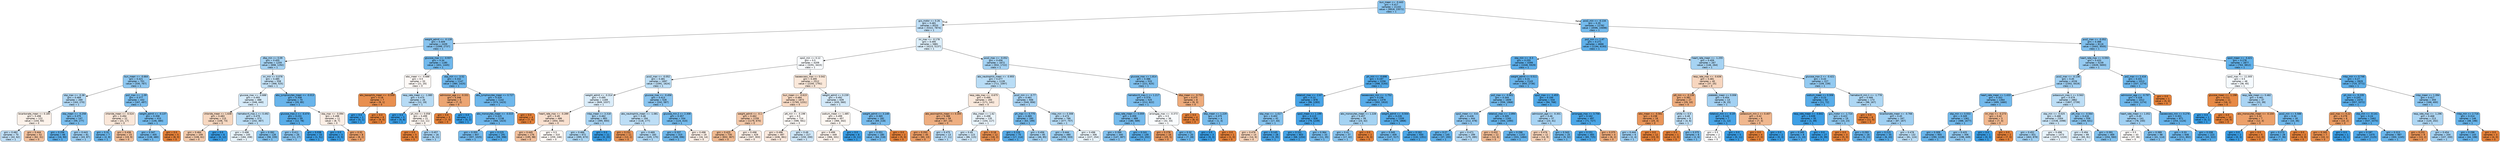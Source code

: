 digraph Tree {
node [shape=box, style="filled, rounded", color="black", fontname="helvetica"] ;
edge [fontname="helvetica"] ;
0 [label="bun_mean <= -0.443\ngini = 0.417\nsamples = 21102\nvalue = [9918, 23572]\nclass = 1", fillcolor="#8cc6f0"] ;
1 [label="gcs_motor <= 0.26\ngini = 0.481\nsamples = 8320\nvalue = [5322, 7874]\nclass = 1", fillcolor="#bfdff7"] ;
0 -> 1 [labeldistance=2.5, labelangle=45, headlabel="True"] ;
2 [label="weight_admit <= -0.128\ngini = 0.409\nsamples = 2439\nvalue = [1099, 2737]\nclass = 1", fillcolor="#89c4ef"] ;
1 -> 2 ;
3 [label="dbp_min <= 0.09\ngini = 0.455\nsamples = 1259\nvalue = [698, 1292]\nclass = 1", fillcolor="#a4d2f3"] ;
2 -> 3 ;
4 [label="bun_mean <= -0.664\ngini = 0.421\nsamples = 701\nvalue = [330, 767]\nclass = 1", fillcolor="#8ec7f0"] ;
3 -> 4 ;
5 [label="sbp_max <= -0.38\ngini = 0.469\nsamples = 269\nvalue = [163, 270]\nclass = 1", fillcolor="#b1d8f5"] ;
4 -> 5 ;
6 [label="bicarbonate_mean <= 0.185\ngini = 0.498\nsamples = 122\nvalue = [104, 93]\nclass = 0", fillcolor="#fcf2ea"] ;
5 -> 6 ;
7 [label="gini = 0.482\nsamples = 70\nvalue = [42, 62]\nclass = 1", fillcolor="#bfdff7"] ;
6 -> 7 ;
8 [label="gini = 0.444\nsamples = 52\nvalue = [62, 31]\nclass = 0", fillcolor="#f2c09c"] ;
6 -> 8 ;
9 [label="sbp_mean <= -0.258\ngini = 0.375\nsamples = 147\nvalue = [59, 177]\nclass = 1", fillcolor="#7bbeee"] ;
5 -> 9 ;
10 [label="gini = 0.256\nsamples = 66\nvalue = [16, 90]\nclass = 1", fillcolor="#5caeea"] ;
9 -> 10 ;
11 [label="gini = 0.443\nsamples = 81\nvalue = [43, 87]\nclass = 1", fillcolor="#9bcdf2"] ;
9 -> 11 ;
12 [label="po2_max <= -1.09\ngini = 0.377\nsamples = 432\nvalue = [167, 497]\nclass = 1", fillcolor="#7cbeee"] ;
4 -> 12 ;
13 [label="chloride_mean <= -0.524\ngini = 0.494\nsamples = 22\nvalue = [21, 17]\nclass = 0", fillcolor="#fae7d9"] ;
12 -> 13 ;
14 [label="gini = 0.32\nsamples = 7\nvalue = [2, 8]\nclass = 1", fillcolor="#6ab6ec"] ;
13 -> 14 ;
15 [label="gini = 0.436\nsamples = 15\nvalue = [19, 9]\nclass = 0", fillcolor="#f1bd97"] ;
13 -> 15 ;
16 [label="weight_admit <= -0.137\ngini = 0.358\nsamples = 410\nvalue = [146, 480]\nclass = 1", fillcolor="#75bbed"] ;
12 -> 16 ;
17 [label="gini = 0.347\nsamples = 405\nvalue = [138, 480]\nclass = 1", fillcolor="#72b9ec"] ;
16 -> 17 ;
18 [label="gini = 0.0\nsamples = 5\nvalue = [8, 0]\nclass = 0", fillcolor="#e58139"] ;
16 -> 18 ;
19 [label="inr_min <= 0.078\ngini = 0.485\nsamples = 558\nvalue = [368, 525]\nclass = 1", fillcolor="#c4e2f7"] ;
3 -> 19 ;
20 [label="glucose_max <= -0.688\ngini = 0.493\nsamples = 488\nvalue = [348, 440]\nclass = 1", fillcolor="#d6ebfa"] ;
19 -> 20 ;
21 [label="chloride_mean <= 1.638\ngini = 0.483\nsamples = 115\nvalue = [106, 73]\nclass = 0", fillcolor="#f7d8c1"] ;
20 -> 21 ;
22 [label="gini = 0.464\nsamples = 109\nvalue = [106, 61]\nclass = 0", fillcolor="#f4caab"] ;
21 -> 22 ;
23 [label="gini = 0.0\nsamples = 6\nvalue = [0, 12]\nclass = 1", fillcolor="#399de5"] ;
21 -> 23 ;
24 [label="hematocrit_max.1 <= 0.492\ngini = 0.479\nsamples = 373\nvalue = [242, 367]\nclass = 1", fillcolor="#bcdef6"] ;
20 -> 24 ;
25 [label="gini = 0.498\nsamples = 245\nvalue = [184, 208]\nclass = 1", fillcolor="#e8f4fc"] ;
24 -> 25 ;
26 [label="gini = 0.392\nsamples = 128\nvalue = [58, 159]\nclass = 1", fillcolor="#81c1ee"] ;
24 -> 26 ;
27 [label="abs_lymphocytes_mean <= -0.013\ngini = 0.308\nsamples = 70\nvalue = [20, 85]\nclass = 1", fillcolor="#68b4eb"] ;
19 -> 27 ;
28 [label="glucose_max.2 <= -0.474\ngini = 0.231\nsamples = 59\nvalue = [12, 78]\nclass = 1", fillcolor="#57ace9"] ;
27 -> 28 ;
29 [label="gini = 0.411\nsamples = 26\nvalue = [11, 27]\nclass = 1", fillcolor="#8ac5f0"] ;
28 -> 29 ;
30 [label="gini = 0.038\nsamples = 33\nvalue = [1, 51]\nclass = 1", fillcolor="#3d9fe6"] ;
28 -> 30 ;
31 [label="sbp_max <= -0.094\ngini = 0.498\nsamples = 11\nvalue = [8, 7]\nclass = 0", fillcolor="#fcefe6"] ;
27 -> 31 ;
32 [label="gini = 0.0\nsamples = 3\nvalue = [0, 5]\nclass = 1", fillcolor="#399de5"] ;
31 -> 32 ;
33 [label="gini = 0.32\nsamples = 8\nvalue = [8, 2]\nclass = 0", fillcolor="#eca06a"] ;
31 -> 33 ;
34 [label="glucose_max <= -0.937\ngini = 0.34\nsamples = 1180\nvalue = [401, 1445]\nclass = 1", fillcolor="#70b8ec"] ;
2 -> 34 ;
35 [label="wbc_mean <= -0.688\ngini = 0.5\nsamples = 33\nvalue = [21, 20]\nclass = 0", fillcolor="#fef9f6"] ;
34 -> 35 ;
36 [label="abs_basophils_mean <= -0.559\ngini = 0.18\nsamples = 7\nvalue = [9, 1]\nclass = 0", fillcolor="#e88f4f"] ;
35 -> 36 ;
37 [label="gini = 0.0\nsamples = 1\nvalue = [0, 1]\nclass = 1", fillcolor="#399de5"] ;
36 -> 37 ;
38 [label="gini = 0.0\nsamples = 6\nvalue = [9, 0]\nclass = 0", fillcolor="#e58139"] ;
36 -> 38 ;
39 [label="resp_rate_mean <= -1.085\ngini = 0.475\nsamples = 26\nvalue = [12, 19]\nclass = 1", fillcolor="#b6dbf5"] ;
35 -> 39 ;
40 [label="gini = 0.0\nsamples = 5\nvalue = [0, 8]\nclass = 1", fillcolor="#399de5"] ;
39 -> 40 ;
41 [label="ph_min <= 0.058\ngini = 0.499\nsamples = 21\nvalue = [12, 11]\nclass = 0", fillcolor="#fdf5ef"] ;
39 -> 41 ;
42 [label="gini = 0.0\nsamples = 5\nvalue = [6, 0]\nclass = 0", fillcolor="#e58139"] ;
41 -> 42 ;
43 [label="gini = 0.457\nsamples = 16\nvalue = [6, 11]\nclass = 1", fillcolor="#a5d2f3"] ;
41 -> 43 ;
44 [label="sbp_min <= -3.52\ngini = 0.332\nsamples = 1147\nvalue = [380, 1425]\nclass = 1", fillcolor="#6eb7ec"] ;
34 -> 44 ;
45 [label="admission_age <= -0.331\ngini = 0.346\nsamples = 5\nvalue = [7, 2]\nclass = 0", fillcolor="#eca572"] ;
44 -> 45 ;
46 [label="gini = 0.0\nsamples = 3\nvalue = [7, 0]\nclass = 0", fillcolor="#e58139"] ;
45 -> 46 ;
47 [label="gini = 0.0\nsamples = 2\nvalue = [0, 2]\nclass = 1", fillcolor="#399de5"] ;
45 -> 47 ;
48 [label="abs_lymphocytes_mean <= 0.727\ngini = 0.329\nsamples = 1142\nvalue = [373, 1423]\nclass = 1", fillcolor="#6db7ec"] ;
44 -> 48 ;
49 [label="abs_monocytes_mean <= -0.015\ngini = 0.325\nsamples = 1138\nvalue = [366, 1423]\nclass = 1", fillcolor="#6cb6ec"] ;
48 -> 49 ;
50 [label="gini = 0.355\nsamples = 847\nvalue = [307, 1025]\nclass = 1", fillcolor="#74baed"] ;
49 -> 50 ;
51 [label="gini = 0.225\nsamples = 291\nvalue = [59, 398]\nclass = 1", fillcolor="#56ace9"] ;
49 -> 51 ;
52 [label="gini = 0.0\nsamples = 4\nvalue = [7, 0]\nclass = 0", fillcolor="#e58139"] ;
48 -> 52 ;
53 [label="inr_max <= -0.178\ngini = 0.495\nsamples = 5881\nvalue = [4223, 5137]\nclass = 1", fillcolor="#dceefa"] ;
1 -> 53 ;
54 [label="spo2_min <= 0.12\ngini = 0.5\nsamples = 4209\nvalue = [3291, 3415]\nclass = 1", fillcolor="#f8fbfe"] ;
53 -> 54 ;
55 [label="pco2_max <= -0.052\ngini = 0.481\nsamples = 1697\nvalue = [1091, 1624]\nclass = 1", fillcolor="#bedff6"] ;
54 -> 55 ;
56 [label="weight_admit <= -0.314\ngini = 0.495\nsamples = 1169\nvalue = [849, 1037]\nclass = 1", fillcolor="#dbedfa"] ;
55 -> 56 ;
57 [label="heart_rate_max <= -0.289\ngini = 0.49\nsamples = 486\nvalue = [454, 344]\nclass = 0", fillcolor="#f9e0cf"] ;
56 -> 57 ;
58 [label="gini = 0.445\nsamples = 176\nvalue = [195, 98]\nclass = 0", fillcolor="#f2c09d"] ;
57 -> 58 ;
59 [label="gini = 0.5\nsamples = 310\nvalue = [259, 246]\nclass = 0", fillcolor="#fef9f5"] ;
57 -> 59 ;
60 [label="mbp_mean <= 3.318\ngini = 0.462\nsamples = 683\nvalue = [395, 693]\nclass = 1", fillcolor="#aad5f4"] ;
56 -> 60 ;
61 [label="gini = 0.466\nsamples = 672\nvalue = [395, 673]\nclass = 1", fillcolor="#add7f4"] ;
60 -> 61 ;
62 [label="gini = 0.0\nsamples = 11\nvalue = [0, 20]\nclass = 1", fillcolor="#399de5"] ;
60 -> 62 ;
63 [label="glucose_max <= -0.456\ngini = 0.413\nsamples = 528\nvalue = [242, 587]\nclass = 1", fillcolor="#8bc5f0"] ;
55 -> 63 ;
64 [label="abs_neutrophils_mean <= -1.081\ngini = 0.48\nsamples = 194\nvalue = [118, 177]\nclass = 1", fillcolor="#bddef6"] ;
63 -> 64 ;
65 [label="gini = 0.231\nsamples = 11\nvalue = [13, 2]\nclass = 0", fillcolor="#e99457"] ;
64 -> 65 ;
66 [label="gini = 0.469\nsamples = 183\nvalue = [105, 175]\nclass = 1", fillcolor="#b0d8f5"] ;
64 -> 66 ;
67 [label="glucose_min.2 <= 2.308\ngini = 0.357\nsamples = 334\nvalue = [124, 410]\nclass = 1", fillcolor="#75bbed"] ;
63 -> 67 ;
68 [label="gini = 0.337\nsamples = 315\nvalue = [108, 396]\nclass = 1", fillcolor="#6fb8ec"] ;
67 -> 68 ;
69 [label="gini = 0.498\nsamples = 19\nvalue = [16, 14]\nclass = 0", fillcolor="#fcefe6"] ;
67 -> 69 ;
70 [label="baseexcess_max <= 0.042\ngini = 0.495\nsamples = 2512\nvalue = [2200, 1791]\nclass = 0", fillcolor="#fae8da"] ;
54 -> 70 ;
71 [label="bun_mean <= -0.615\ngini = 0.484\nsamples = 1873\nvalue = [1765, 1231]\nclass = 0", fillcolor="#f7d9c3"] ;
70 -> 71 ;
72 [label="weight_admit <= -0.1\ngini = 0.462\nsamples = 1159\nvalue = [1179, 670]\nclass = 0", fillcolor="#f4c9aa"] ;
71 -> 72 ;
73 [label="gini = 0.425\nsamples = 730\nvalue = [832, 367]\nclass = 0", fillcolor="#f0b990"] ;
72 -> 73 ;
74 [label="gini = 0.498\nsamples = 429\nvalue = [347, 303]\nclass = 0", fillcolor="#fcefe6"] ;
72 -> 74 ;
75 [label="ptt_min <= -0.198\ngini = 0.5\nsamples = 714\nvalue = [586, 561]\nclass = 0", fillcolor="#fefaf7"] ;
71 -> 75 ;
76 [label="gini = 0.496\nsamples = 497\nvalue = [436, 361]\nclass = 0", fillcolor="#fbe9dd"] ;
75 -> 76 ;
77 [label="gini = 0.49\nsamples = 217\nvalue = [150, 200]\nclass = 1", fillcolor="#cee6f8"] ;
75 -> 77 ;
78 [label="weight_admit <= 0.239\ngini = 0.492\nsamples = 639\nvalue = [435, 560]\nclass = 1", fillcolor="#d3e9f9"] ;
70 -> 78 ;
79 [label="sodium_mean <= 1.485\ngini = 0.499\nsamples = 457\nvalue = [366, 342]\nclass = 0", fillcolor="#fdf7f2"] ;
78 -> 79 ;
80 [label="gini = 0.499\nsamples = 449\nvalue = [366, 331]\nclass = 0", fillcolor="#fdf3ec"] ;
79 -> 80 ;
81 [label="gini = 0.0\nsamples = 8\nvalue = [0, 11]\nclass = 1", fillcolor="#399de5"] ;
79 -> 81 ;
82 [label="weight_admit <= 3.148\ngini = 0.365\nsamples = 182\nvalue = [69, 218]\nclass = 1", fillcolor="#78bced"] ;
78 -> 82 ;
83 [label="gini = 0.351\nsamples = 180\nvalue = [64, 218]\nclass = 1", fillcolor="#73baed"] ;
82 -> 83 ;
84 [label="gini = 0.0\nsamples = 2\nvalue = [5, 0]\nclass = 0", fillcolor="#e58139"] ;
82 -> 84 ;
85 [label="pco2_max <= -0.052\ngini = 0.456\nsamples = 1672\nvalue = [932, 1722]\nclass = 1", fillcolor="#a4d2f3"] ;
53 -> 85 ;
86 [label="abs_neutrophils_mean <= -0.955\ngini = 0.477\nsamples = 1139\nvalue = [711, 1097]\nclass = 1", fillcolor="#b9ddf6"] ;
85 -> 86 ;
87 [label="resp_rate_max <= -0.675\ngini = 0.495\nsamples = 193\nvalue = [171, 141]\nclass = 0", fillcolor="#fae9dc"] ;
86 -> 87 ;
88 [label="abs_eosinophils_mean <= 0.305\ngini = 0.388\nsamples = 58\nvalue = [67, 24]\nclass = 0", fillcolor="#eeae80"] ;
87 -> 88 ;
89 [label="gini = 0.293\nsamples = 45\nvalue = [60, 13]\nclass = 0", fillcolor="#eb9c64"] ;
88 -> 89 ;
90 [label="gini = 0.475\nsamples = 13\nvalue = [7, 11]\nclass = 1", fillcolor="#b7dbf6"] ;
88 -> 90 ;
91 [label="dbp_mean <= 1.62\ngini = 0.498\nsamples = 135\nvalue = [104, 117]\nclass = 1", fillcolor="#e9f4fc"] ;
87 -> 91 ;
92 [label="gini = 0.49\nsamples = 123\nvalue = [86, 115]\nclass = 1", fillcolor="#cde6f8"] ;
91 -> 92 ;
93 [label="gini = 0.18\nsamples = 12\nvalue = [18, 2]\nclass = 0", fillcolor="#e88f4f"] ;
91 -> 93 ;
94 [label="pco2_min <= -0.77\ngini = 0.461\nsamples = 946\nvalue = [540, 956]\nclass = 1", fillcolor="#a9d4f4"] ;
86 -> 94 ;
95 [label="ph_max <= 0.775\ngini = 0.365\nsamples = 160\nvalue = [63, 199]\nclass = 1", fillcolor="#78bced"] ;
94 -> 95 ;
96 [label="gini = 0.226\nsamples = 75\nvalue = [17, 114]\nclass = 1", fillcolor="#57ace9"] ;
95 -> 96 ;
97 [label="gini = 0.456\nsamples = 85\nvalue = [46, 85]\nclass = 1", fillcolor="#a4d2f3"] ;
95 -> 97 ;
98 [label="mbp_min <= 0.308\ngini = 0.474\nsamples = 786\nvalue = [477, 757]\nclass = 1", fillcolor="#b6dbf5"] ;
94 -> 98 ;
99 [label="gini = 0.444\nsamples = 480\nvalue = [250, 503]\nclass = 1", fillcolor="#9bcef2"] ;
98 -> 99 ;
100 [label="gini = 0.498\nsamples = 306\nvalue = [227, 254]\nclass = 1", fillcolor="#eaf5fc"] ;
98 -> 100 ;
101 [label="glucose_max <= 1.814\ngini = 0.386\nsamples = 533\nvalue = [221, 625]\nclass = 1", fillcolor="#7fc0ee"] ;
85 -> 101 ;
102 [label="hematocrit_max.1 <= 1.217\ngini = 0.379\nsamples = 525\nvalue = [212, 622]\nclass = 1", fillcolor="#7cbeee"] ;
101 -> 102 ;
103 [label="resp_rate_mean <= 0.059\ngini = 0.359\nsamples = 489\nvalue = [180, 589]\nclass = 1", fillcolor="#76bbed"] ;
102 -> 103 ;
104 [label="gini = 0.399\nsamples = 340\nvalue = [147, 387]\nclass = 1", fillcolor="#84c2ef"] ;
103 -> 104 ;
105 [label="gini = 0.241\nsamples = 149\nvalue = [33, 202]\nclass = 1", fillcolor="#59ade9"] ;
103 -> 105 ;
106 [label="aniongap_max <= -0.373\ngini = 0.5\nsamples = 36\nvalue = [32, 33]\nclass = 1", fillcolor="#f9fcfe"] ;
102 -> 106 ;
107 [label="gini = 0.278\nsamples = 16\nvalue = [25, 5]\nclass = 0", fillcolor="#ea9a61"] ;
106 -> 107 ;
108 [label="gini = 0.32\nsamples = 20\nvalue = [7, 28]\nclass = 1", fillcolor="#6ab6ec"] ;
106 -> 108 ;
109 [label="dbp_mean <= -0.733\ngini = 0.375\nsamples = 8\nvalue = [9, 3]\nclass = 0", fillcolor="#eeab7b"] ;
101 -> 109 ;
110 [label="gini = 0.0\nsamples = 4\nvalue = [8, 0]\nclass = 0", fillcolor="#e58139"] ;
109 -> 110 ;
111 [label="dbp_mean <= 1.229\ngini = 0.375\nsamples = 4\nvalue = [1, 3]\nclass = 1", fillcolor="#7bbeee"] ;
109 -> 111 ;
112 [label="gini = 0.0\nsamples = 3\nvalue = [0, 3]\nclass = 1", fillcolor="#399de5"] ;
111 -> 112 ;
113 [label="gini = 0.0\nsamples = 1\nvalue = [1, 0]\nclass = 0", fillcolor="#e58139"] ;
111 -> 113 ;
114 [label="pco2_min <= -0.134\ngini = 0.35\nsamples = 12782\nvalue = [4596, 15698]\nclass = 1", fillcolor="#73baed"] ;
0 -> 114 [labeldistance=2.5, labelangle=-45, headlabel="False"] ;
115 [label="po2_min <= 1.47\ngini = 0.271\nsamples = 4666\nvalue = [1194, 6193]\nclass = 1", fillcolor="#5fb0ea"] ;
114 -> 115 ;
116 [label="sbp_min <= -0.3\ngini = 0.255\nsamples = 4399\nvalue = [1048, 5929]\nclass = 1", fillcolor="#5caeea"] ;
115 -> 116 ;
117 [label="ph_min <= -0.698\ngini = 0.197\nsamples = 2256\nvalue = [398, 3193]\nclass = 1", fillcolor="#52a9e8"] ;
116 -> 117 ;
118 [label="totalco2_max <= -2.67\ngini = 0.13\nsamples = 878\nvalue = [96, 1283]\nclass = 1", fillcolor="#48a4e7"] ;
117 -> 118 ;
119 [label="sbp_max <= -1.017\ngini = 0.402\nsamples = 42\nvalue = [17, 44]\nclass = 1", fillcolor="#86c3ef"] ;
118 -> 119 ;
120 [label="gini = 0.476\nsamples = 14\nvalue = [14, 9]\nclass = 0", fillcolor="#f6d2b8"] ;
119 -> 120 ;
121 [label="gini = 0.145\nsamples = 28\nvalue = [3, 35]\nclass = 1", fillcolor="#4aa5e7"] ;
119 -> 121 ;
122 [label="spo2_mean <= 1.199\ngini = 0.113\nsamples = 836\nvalue = [79, 1239]\nclass = 1", fillcolor="#46a3e7"] ;
118 -> 122 ;
123 [label="gini = 0.101\nsamples = 803\nvalue = [68, 1204]\nclass = 1", fillcolor="#44a3e6"] ;
122 -> 123 ;
124 [label="gini = 0.364\nsamples = 33\nvalue = [11, 35]\nclass = 1", fillcolor="#77bced"] ;
122 -> 124 ;
125 [label="baseexcess_min <= -1.752\ngini = 0.236\nsamples = 1378\nvalue = [302, 1910]\nclass = 1", fillcolor="#58ace9"] ;
117 -> 125 ;
126 [label="abs_monocytes_mean <= 1.228\ngini = 0.457\nsamples = 39\nvalue = [23, 42]\nclass = 1", fillcolor="#a5d3f3"] ;
125 -> 126 ;
127 [label="gini = 0.41\nsamples = 37\nvalue = [17, 42]\nclass = 1", fillcolor="#89c5f0"] ;
126 -> 127 ;
128 [label="gini = 0.0\nsamples = 2\nvalue = [6, 0]\nclass = 0", fillcolor="#e58139"] ;
126 -> 128 ;
129 [label="weight_admit <= -0.504\ngini = 0.226\nsamples = 1339\nvalue = [279, 1868]\nclass = 1", fillcolor="#57ace9"] ;
125 -> 129 ;
130 [label="gini = 0.345\nsamples = 409\nvalue = [147, 517]\nclass = 1", fillcolor="#71b9ec"] ;
129 -> 130 ;
131 [label="gini = 0.162\nsamples = 930\nvalue = [132, 1351]\nclass = 1", fillcolor="#4ca7e8"] ;
129 -> 131 ;
132 [label="weight_admit <= 0.511\ngini = 0.31\nsamples = 2143\nvalue = [650, 2736]\nclass = 1", fillcolor="#68b4eb"] ;
116 -> 132 ;
133 [label="po2_max <= -0.901\ngini = 0.344\nsamples = 1609\nvalue = [556, 1968]\nclass = 1", fillcolor="#71b9ec"] ;
132 -> 133 ;
134 [label="spo2_mean <= -0.6\ngini = 0.426\nsamples = 444\nvalue = [212, 478]\nclass = 1", fillcolor="#91c8f1"] ;
133 -> 134 ;
135 [label="gini = 0.27\nsamples = 145\nvalue = [37, 193]\nclass = 1", fillcolor="#5fb0ea"] ;
134 -> 135 ;
136 [label="gini = 0.471\nsamples = 299\nvalue = [175, 285]\nclass = 1", fillcolor="#b3d9f5"] ;
134 -> 136 ;
137 [label="totalco2_max <= -2.894\ngini = 0.305\nsamples = 1165\nvalue = [344, 1490]\nclass = 1", fillcolor="#67b4eb"] ;
133 -> 137 ;
138 [label="gini = 0.432\nsamples = 12\nvalue = [13, 6]\nclass = 0", fillcolor="#f1bb94"] ;
137 -> 138 ;
139 [label="gini = 0.298\nsamples = 1153\nvalue = [331, 1484]\nclass = 1", fillcolor="#65b3eb"] ;
137 -> 139 ;
140 [label="spo2_max <= -1.453\ngini = 0.194\nsamples = 534\nvalue = [94, 768]\nclass = 1", fillcolor="#51a9e8"] ;
132 -> 140 ;
141 [label="admission_age <= -0.301\ngini = 0.46\nsamples = 37\nvalue = [23, 41]\nclass = 1", fillcolor="#a8d4f4"] ;
140 -> 141 ;
142 [label="gini = 0.476\nsamples = 12\nvalue = [14, 9]\nclass = 0", fillcolor="#f6d2b8"] ;
141 -> 142 ;
143 [label="gini = 0.343\nsamples = 25\nvalue = [9, 32]\nclass = 1", fillcolor="#71b9ec"] ;
141 -> 143 ;
144 [label="aniongap_max <= 3.756\ngini = 0.162\nsamples = 497\nvalue = [71, 727]\nclass = 1", fillcolor="#4ca7e8"] ;
140 -> 144 ;
145 [label="gini = 0.151\nsamples = 493\nvalue = [65, 725]\nclass = 1", fillcolor="#4ba6e7"] ;
144 -> 145 ;
146 [label="gini = 0.375\nsamples = 4\nvalue = [6, 2]\nclass = 0", fillcolor="#eeab7b"] ;
144 -> 146 ;
147 [label="heart_rate_mean <= -1.255\ngini = 0.459\nsamples = 267\nvalue = [146, 264]\nclass = 1", fillcolor="#a6d3f3"] ;
115 -> 147 ;
148 [label="resp_rate_max <= -0.636\ngini = 0.481\nsamples = 40\nvalue = [37, 25]\nclass = 0", fillcolor="#f7d6bf"] ;
147 -> 148 ;
149 [label="ptt_min <= -0.139\ngini = 0.381\nsamples = 27\nvalue = [29, 10]\nclass = 0", fillcolor="#eeac7d"] ;
148 -> 149 ;
150 [label="wbc_mean <= -0.561\ngini = 0.238\nsamples = 18\nvalue = [25, 4]\nclass = 0", fillcolor="#e99559"] ;
149 -> 150 ;
151 [label="gini = 0.444\nsamples = 6\nvalue = [2, 4]\nclass = 1", fillcolor="#9ccef2"] ;
150 -> 151 ;
152 [label="gini = 0.0\nsamples = 12\nvalue = [23, 0]\nclass = 0", fillcolor="#e58139"] ;
150 -> 152 ;
153 [label="white <= 0.5\ngini = 0.48\nsamples = 9\nvalue = [4, 6]\nclass = 1", fillcolor="#bddef6"] ;
149 -> 153 ;
154 [label="gini = 0.0\nsamples = 1\nvalue = [2, 0]\nclass = 0", fillcolor="#e58139"] ;
153 -> 154 ;
155 [label="gini = 0.375\nsamples = 8\nvalue = [2, 6]\nclass = 1", fillcolor="#7bbeee"] ;
153 -> 155 ;
156 [label="platelets_mean <= 0.006\ngini = 0.454\nsamples = 13\nvalue = [8, 15]\nclass = 1", fillcolor="#a3d1f3"] ;
148 -> 156 ;
157 [label="totalco2_min <= -0.19\ngini = 0.142\nsamples = 7\nvalue = [1, 12]\nclass = 1", fillcolor="#49a5e7"] ;
156 -> 157 ;
158 [label="gini = 0.5\nsamples = 2\nvalue = [1, 1]\nclass = 0", fillcolor="#ffffff"] ;
157 -> 158 ;
159 [label="gini = 0.0\nsamples = 5\nvalue = [0, 11]\nclass = 1", fillcolor="#399de5"] ;
157 -> 159 ;
160 [label="potassium_min.1 <= 0.407\ngini = 0.42\nsamples = 6\nvalue = [7, 3]\nclass = 0", fillcolor="#f0b78e"] ;
156 -> 160 ;
161 [label="gini = 0.0\nsamples = 4\nvalue = [7, 0]\nclass = 0", fillcolor="#e58139"] ;
160 -> 161 ;
162 [label="gini = 0.0\nsamples = 2\nvalue = [0, 3]\nclass = 1", fillcolor="#399de5"] ;
160 -> 162 ;
163 [label="glucose_max.2 <= -0.421\ngini = 0.43\nsamples = 227\nvalue = [109, 239]\nclass = 1", fillcolor="#93caf1"] ;
147 -> 163 ;
164 [label="sodium_mean <= 0.306\ngini = 0.23\nsamples = 54\nvalue = [11, 72]\nclass = 1", fillcolor="#57ace9"] ;
163 -> 164 ;
165 [label="resp_rate_mean <= -0.842\ngini = 0.039\nsamples = 35\nvalue = [1, 49]\nclass = 1", fillcolor="#3d9fe6"] ;
164 -> 165 ;
166 [label="gini = 0.165\nsamples = 8\nvalue = [1, 10]\nclass = 1", fillcolor="#4da7e8"] ;
165 -> 166 ;
167 [label="gini = 0.0\nsamples = 27\nvalue = [0, 39]\nclass = 1", fillcolor="#399de5"] ;
165 -> 167 ;
168 [label="gcs_motor <= -1.724\ngini = 0.422\nsamples = 19\nvalue = [10, 23]\nclass = 1", fillcolor="#8fc8f0"] ;
164 -> 168 ;
169 [label="gini = 0.0\nsamples = 3\nvalue = [5, 0]\nclass = 0", fillcolor="#e58139"] ;
168 -> 169 ;
170 [label="gini = 0.293\nsamples = 16\nvalue = [5, 23]\nclass = 1", fillcolor="#64b2eb"] ;
168 -> 170 ;
171 [label="hematocrit_min.1 <= -1.778\ngini = 0.466\nsamples = 173\nvalue = [98, 167]\nclass = 1", fillcolor="#add7f4"] ;
163 -> 171 ;
172 [label="gini = 0.0\nsamples = 6\nvalue = [11, 0]\nclass = 0", fillcolor="#e58139"] ;
171 -> 172 ;
173 [label="bicarbonate_mean <= -0.766\ngini = 0.45\nsamples = 167\nvalue = [87, 167]\nclass = 1", fillcolor="#a0d0f3"] ;
171 -> 173 ;
174 [label="gini = 0.215\nsamples = 35\nvalue = [6, 43]\nclass = 1", fillcolor="#55abe9"] ;
173 -> 174 ;
175 [label="gini = 0.478\nsamples = 132\nvalue = [81, 124]\nclass = 1", fillcolor="#baddf6"] ;
173 -> 175 ;
176 [label="pco2_max <= -0.052\ngini = 0.388\nsamples = 8116\nvalue = [3402, 9505]\nclass = 1", fillcolor="#80c0ee"] ;
114 -> 176 ;
177 [label="heart_rate_max <= 0.593\ngini = 0.433\nsamples = 5239\nvalue = [2639, 5693]\nclass = 1", fillcolor="#95caf1"] ;
176 -> 177 ;
178 [label="pco2_max <= -0.138\ngini = 0.45\nsamples = 4226\nvalue = [2302, 4419]\nclass = 1", fillcolor="#a0d0f3"] ;
177 -> 178 ;
179 [label="heart_rate_mean <= 1.433\ngini = 0.352\nsamples = 1364\nvalue = [495, 1680]\nclass = 1", fillcolor="#73baed"] ;
178 -> 179 ;
180 [label="sbp_min <= 0.553\ngini = 0.349\nsamples = 1361\nvalue = [488, 1677]\nclass = 1", fillcolor="#73baed"] ;
179 -> 180 ;
181 [label="gini = 0.309\nsamples = 955\nvalue = [290, 1228]\nclass = 1", fillcolor="#68b4eb"] ;
180 -> 181 ;
182 [label="gini = 0.425\nsamples = 406\nvalue = [198, 449]\nclass = 1", fillcolor="#90c8f0"] ;
180 -> 182 ;
183 [label="inr_max <= -0.273\ngini = 0.42\nsamples = 3\nvalue = [7, 3]\nclass = 0", fillcolor="#f0b78e"] ;
179 -> 183 ;
184 [label="gini = 0.0\nsamples = 1\nvalue = [0, 3]\nclass = 1", fillcolor="#399de5"] ;
183 -> 184 ;
185 [label="gini = 0.0\nsamples = 2\nvalue = [7, 0]\nclass = 0", fillcolor="#e58139"] ;
183 -> 185 ;
186 [label="potassium_max.1 <= 0.563\ngini = 0.479\nsamples = 2862\nvalue = [1807, 2739]\nclass = 1", fillcolor="#bcdef6"] ;
178 -> 186 ;
187 [label="sbp_min <= -0.025\ngini = 0.488\nsamples = 2304\nvalue = [1538, 2098]\nclass = 1", fillcolor="#cae5f8"] ;
186 -> 187 ;
188 [label="gini = 0.452\nsamples = 831\nvalue = [463, 878]\nclass = 1", fillcolor="#a1d1f3"] ;
187 -> 188 ;
189 [label="gini = 0.498\nsamples = 1473\nvalue = [1075, 1220]\nclass = 1", fillcolor="#e7f3fc"] ;
187 -> 189 ;
190 [label="ptt_max <= -0.564\ngini = 0.416\nsamples = 558\nvalue = [269, 641]\nclass = 1", fillcolor="#8cc6f0"] ;
186 -> 190 ;
191 [label="gini = 0.494\nsamples = 89\nvalue = [65, 81]\nclass = 1", fillcolor="#d8ecfa"] ;
190 -> 191 ;
192 [label="gini = 0.391\nsamples = 469\nvalue = [204, 560]\nclass = 1", fillcolor="#81c1ee"] ;
190 -> 192 ;
193 [label="po2_max <= 2.416\ngini = 0.331\nsamples = 1013\nvalue = [337, 1274]\nclass = 1", fillcolor="#6db7ec"] ;
177 -> 193 ;
194 [label="admission_age <= -0.797\ngini = 0.328\nsamples = 1012\nvalue = [332, 1274]\nclass = 1", fillcolor="#6db7ec"] ;
193 -> 194 ;
195 [label="heart_rate_mean <= 1.052\ngini = 0.45\nsamples = 141\nvalue = [78, 150]\nclass = 1", fillcolor="#a0d0f3"] ;
194 -> 195 ;
196 [label="gini = 0.5\nsamples = 43\nvalue = [37, 36]\nclass = 0", fillcolor="#fefcfa"] ;
195 -> 196 ;
197 [label="gini = 0.389\nsamples = 98\nvalue = [41, 114]\nclass = 1", fillcolor="#80c0ee"] ;
195 -> 197 ;
198 [label="baseexcess_min <= 0.276\ngini = 0.301\nsamples = 871\nvalue = [254, 1124]\nclass = 1", fillcolor="#66b3eb"] ;
194 -> 198 ;
199 [label="gini = 0.33\nsamples = 648\nvalue = [211, 802]\nclass = 1", fillcolor="#6db7ec"] ;
198 -> 199 ;
200 [label="gini = 0.208\nsamples = 223\nvalue = [43, 322]\nclass = 1", fillcolor="#53aae8"] ;
198 -> 200 ;
201 [label="gini = 0.0\nsamples = 1\nvalue = [5, 0]\nclass = 0", fillcolor="#e58139"] ;
193 -> 201 ;
202 [label="spo2_mean <= -3.421\ngini = 0.278\nsamples = 2877\nvalue = [763, 3812]\nclass = 1", fillcolor="#61b1ea"] ;
176 -> 202 ;
203 [label="spo2_max <= -11.005\ngini = 0.5\nsamples = 48\nvalue = [38, 40]\nclass = 1", fillcolor="#f5fafe"] ;
202 -> 203 ;
204 [label="glucose_mean <= -1.198\ngini = 0.111\nsamples = 11\nvalue = [16, 1]\nclass = 0", fillcolor="#e78945"] ;
203 -> 204 ;
205 [label="gini = 0.0\nsamples = 1\nvalue = [0, 1]\nclass = 1", fillcolor="#399de5"] ;
204 -> 205 ;
206 [label="gini = 0.0\nsamples = 10\nvalue = [16, 0]\nclass = 0", fillcolor="#e58139"] ;
204 -> 206 ;
207 [label="resp_rate_mean <= 0.482\ngini = 0.461\nsamples = 37\nvalue = [22, 39]\nclass = 1", fillcolor="#a9d4f4"] ;
203 -> 207 ;
208 [label="abs_monocytes_mean <= -0.104\ngini = 0.32\nsamples = 7\nvalue = [12, 3]\nclass = 0", fillcolor="#eca06a"] ;
207 -> 208 ;
209 [label="gini = 0.0\nsamples = 2\nvalue = [0, 3]\nclass = 1", fillcolor="#399de5"] ;
208 -> 209 ;
210 [label="gini = 0.0\nsamples = 5\nvalue = [12, 0]\nclass = 0", fillcolor="#e58139"] ;
208 -> 210 ;
211 [label="pco2_min <= 5.588\ngini = 0.34\nsamples = 30\nvalue = [10, 36]\nclass = 1", fillcolor="#70b8ec"] ;
207 -> 211 ;
212 [label="gini = 0.273\nsamples = 28\nvalue = [7, 36]\nclass = 1", fillcolor="#5fb0ea"] ;
211 -> 212 ;
213 [label="gini = 0.0\nsamples = 2\nvalue = [3, 0]\nclass = 0", fillcolor="#e58139"] ;
211 -> 213 ;
214 [label="mbp_min <= 0.746\ngini = 0.27\nsamples = 2829\nvalue = [725, 3772]\nclass = 1", fillcolor="#5fb0ea"] ;
202 -> 214 ;
215 [label="ph_min <= -5.235\ngini = 0.243\nsamples = 2470\nvalue = [557, 3372]\nclass = 1", fillcolor="#5aade9"] ;
214 -> 215 ;
216 [label="po2_max <= 0.22\ngini = 0.278\nsamples = 8\nvalue = [10, 2]\nclass = 0", fillcolor="#ea9a61"] ;
215 -> 216 ;
217 [label="gini = 0.165\nsamples = 7\nvalue = [10, 1]\nclass = 0", fillcolor="#e88e4d"] ;
216 -> 217 ;
218 [label="gini = 0.0\nsamples = 1\nvalue = [0, 1]\nclass = 1", fillcolor="#399de5"] ;
216 -> 218 ;
219 [label="sbp_min <= -0.141\ngini = 0.24\nsamples = 2462\nvalue = [547, 3370]\nclass = 1", fillcolor="#59ade9"] ;
215 -> 219 ;
220 [label="gini = 0.187\nsamples = 1475\nvalue = [247, 2125]\nclass = 1", fillcolor="#50a8e8"] ;
219 -> 220 ;
221 [label="gini = 0.313\nsamples = 987\nvalue = [300, 1245]\nclass = 1", fillcolor="#69b5eb"] ;
219 -> 221 ;
222 [label="mbp_mean <= 1.394\ngini = 0.417\nsamples = 359\nvalue = [168, 400]\nclass = 1", fillcolor="#8cc6f0"] ;
214 -> 222 ;
223 [label="resp_rate_max <= -1.296\ngini = 0.468\nsamples = 213\nvalue = [120, 202]\nclass = 1", fillcolor="#afd7f4"] ;
222 -> 223 ;
224 [label="gini = 0.231\nsamples = 9\nvalue = [13, 2]\nclass = 0", fillcolor="#e99457"] ;
223 -> 224 ;
225 [label="gini = 0.454\nsamples = 204\nvalue = [107, 200]\nclass = 1", fillcolor="#a3d1f3"] ;
223 -> 225 ;
226 [label="mbp_min <= 2.716\ngini = 0.314\nsamples = 146\nvalue = [48, 198]\nclass = 1", fillcolor="#69b5eb"] ;
222 -> 226 ;
227 [label="gini = 0.298\nsamples = 143\nvalue = [44, 198]\nclass = 1", fillcolor="#65b3eb"] ;
226 -> 227 ;
228 [label="gini = 0.0\nsamples = 3\nvalue = [4, 0]\nclass = 0", fillcolor="#e58139"] ;
226 -> 228 ;
}